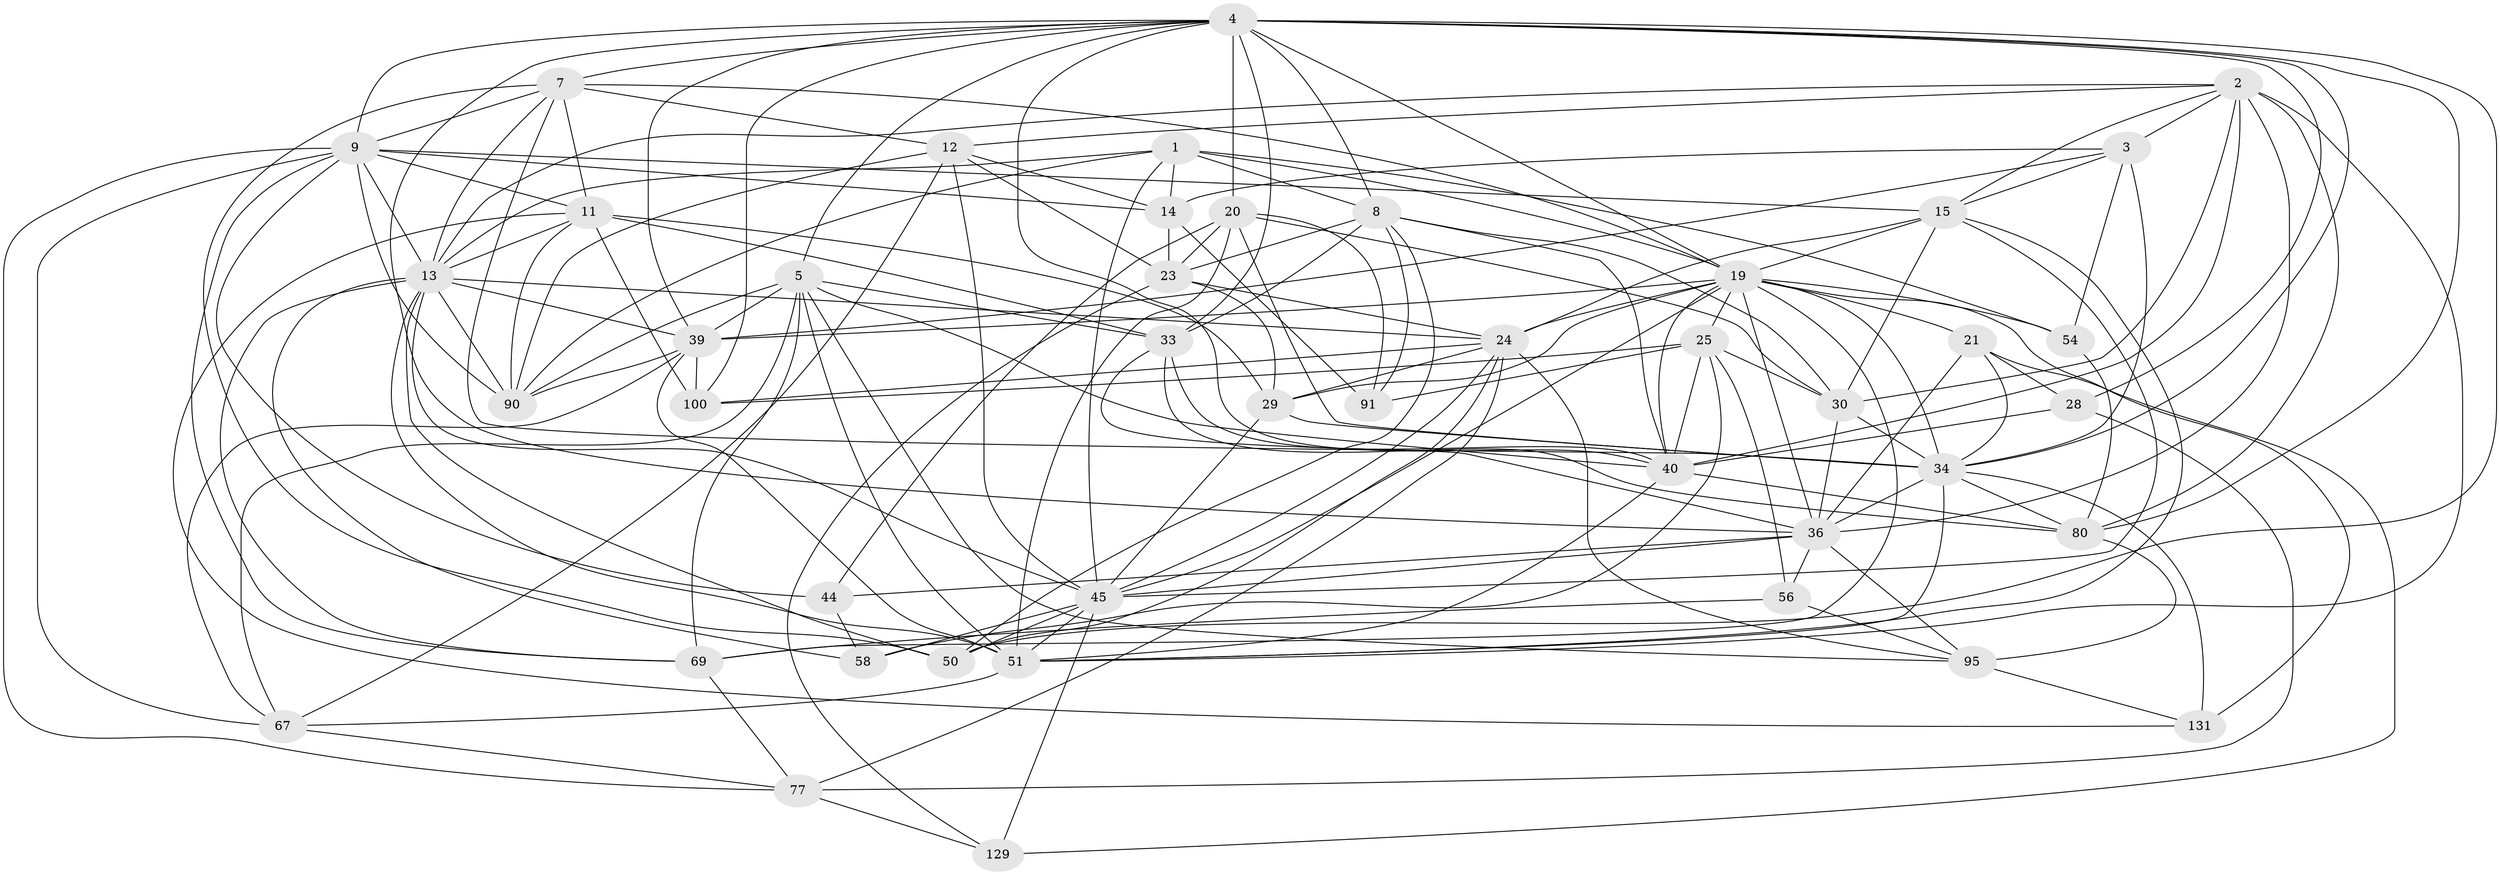 // original degree distribution, {4: 1.0}
// Generated by graph-tools (version 1.1) at 2025/20/03/04/25 18:20:55]
// undirected, 44 vertices, 166 edges
graph export_dot {
graph [start="1"]
  node [color=gray90,style=filled];
  1 [super="+78+27"];
  2 [super="+141+10"];
  3 [super="+140"];
  4 [super="+94+6+74"];
  5 [super="+70+43"];
  7 [super="+99+84"];
  8 [super="+73+35"];
  9 [super="+59+101"];
  11 [super="+18+61+75"];
  12 [super="+38"];
  13 [super="+147+106+125"];
  14 [super="+42"];
  15 [super="+32+17+83"];
  19 [super="+48+89+88"];
  20 [super="+22+60+53"];
  21 [super="+37"];
  23 [super="+72+46"];
  24 [super="+63+31"];
  25 [super="+62+52"];
  28;
  29 [super="+110"];
  30 [super="+109+64"];
  33 [super="+47+41"];
  34 [super="+55+81"];
  36 [super="+71+79"];
  39 [super="+138+65+98"];
  40 [super="+115+49"];
  44;
  45 [super="+76+57+66"];
  50 [super="+86"];
  51 [super="+87+116"];
  54;
  56;
  58;
  67 [super="+68"];
  69 [super="+126"];
  77 [super="+144"];
  80 [super="+134+103"];
  90 [super="+112"];
  91 [super="+135"];
  95 [super="+130"];
  100 [super="+118"];
  129;
  131;
  1 -- 8;
  1 -- 90;
  1 -- 14;
  1 -- 45;
  1 -- 54;
  1 -- 19 [weight=2];
  1 -- 13;
  2 -- 40;
  2 -- 30;
  2 -- 80;
  2 -- 3;
  2 -- 36 [weight=2];
  2 -- 12;
  2 -- 13;
  2 -- 15;
  2 -- 51;
  3 -- 54;
  3 -- 15;
  3 -- 14;
  3 -- 39;
  3 -- 34;
  4 -- 80;
  4 -- 39;
  4 -- 20 [weight=2];
  4 -- 40 [weight=2];
  4 -- 100;
  4 -- 7;
  4 -- 33;
  4 -- 36;
  4 -- 5;
  4 -- 8;
  4 -- 9;
  4 -- 50;
  4 -- 19 [weight=2];
  4 -- 28;
  4 -- 34;
  5 -- 51;
  5 -- 40 [weight=2];
  5 -- 33;
  5 -- 90;
  5 -- 67;
  5 -- 69;
  5 -- 39;
  5 -- 95;
  7 -- 34;
  7 -- 50;
  7 -- 11;
  7 -- 13;
  7 -- 19;
  7 -- 9;
  7 -- 12;
  8 -- 40;
  8 -- 30;
  8 -- 33;
  8 -- 50;
  8 -- 23;
  8 -- 91;
  9 -- 15;
  9 -- 67;
  9 -- 69;
  9 -- 44;
  9 -- 14;
  9 -- 90;
  9 -- 13;
  9 -- 11 [weight=2];
  9 -- 77;
  11 -- 131;
  11 -- 13 [weight=2];
  11 -- 33;
  11 -- 29;
  11 -- 90;
  11 -- 100;
  12 -- 45 [weight=2];
  12 -- 90;
  12 -- 23;
  12 -- 67;
  12 -- 14;
  13 -- 58;
  13 -- 69;
  13 -- 39;
  13 -- 24;
  13 -- 90;
  13 -- 45;
  13 -- 51;
  13 -- 50;
  14 -- 23;
  14 -- 91;
  15 -- 45 [weight=2];
  15 -- 30;
  15 -- 19;
  15 -- 51;
  15 -- 24 [weight=2];
  19 -- 39;
  19 -- 131;
  19 -- 36;
  19 -- 40;
  19 -- 21 [weight=2];
  19 -- 54;
  19 -- 24 [weight=2];
  19 -- 25;
  19 -- 29;
  19 -- 69;
  19 -- 45;
  19 -- 34;
  20 -- 91 [weight=3];
  20 -- 51;
  20 -- 44;
  20 -- 30;
  20 -- 23;
  20 -- 34;
  21 -- 129;
  21 -- 28;
  21 -- 36;
  21 -- 34;
  23 -- 129;
  23 -- 29 [weight=2];
  23 -- 24;
  24 -- 50;
  24 -- 100 [weight=2];
  24 -- 29 [weight=2];
  24 -- 77;
  24 -- 45;
  24 -- 95;
  25 -- 100;
  25 -- 30 [weight=2];
  25 -- 56;
  25 -- 40;
  25 -- 91;
  25 -- 58;
  28 -- 77;
  28 -- 40;
  29 -- 45;
  29 -- 34;
  30 -- 36;
  30 -- 34;
  33 -- 40 [weight=2];
  33 -- 80;
  33 -- 36;
  34 -- 80;
  34 -- 131;
  34 -- 51;
  34 -- 36;
  36 -- 56;
  36 -- 44;
  36 -- 95;
  36 -- 45;
  39 -- 90 [weight=2];
  39 -- 67;
  39 -- 100;
  39 -- 51;
  40 -- 51;
  40 -- 80 [weight=2];
  44 -- 58;
  45 -- 50;
  45 -- 129;
  45 -- 51;
  45 -- 58;
  51 -- 67;
  54 -- 80;
  56 -- 69;
  56 -- 95;
  67 -- 77;
  69 -- 77;
  77 -- 129;
  80 -- 95;
  95 -- 131;
}
